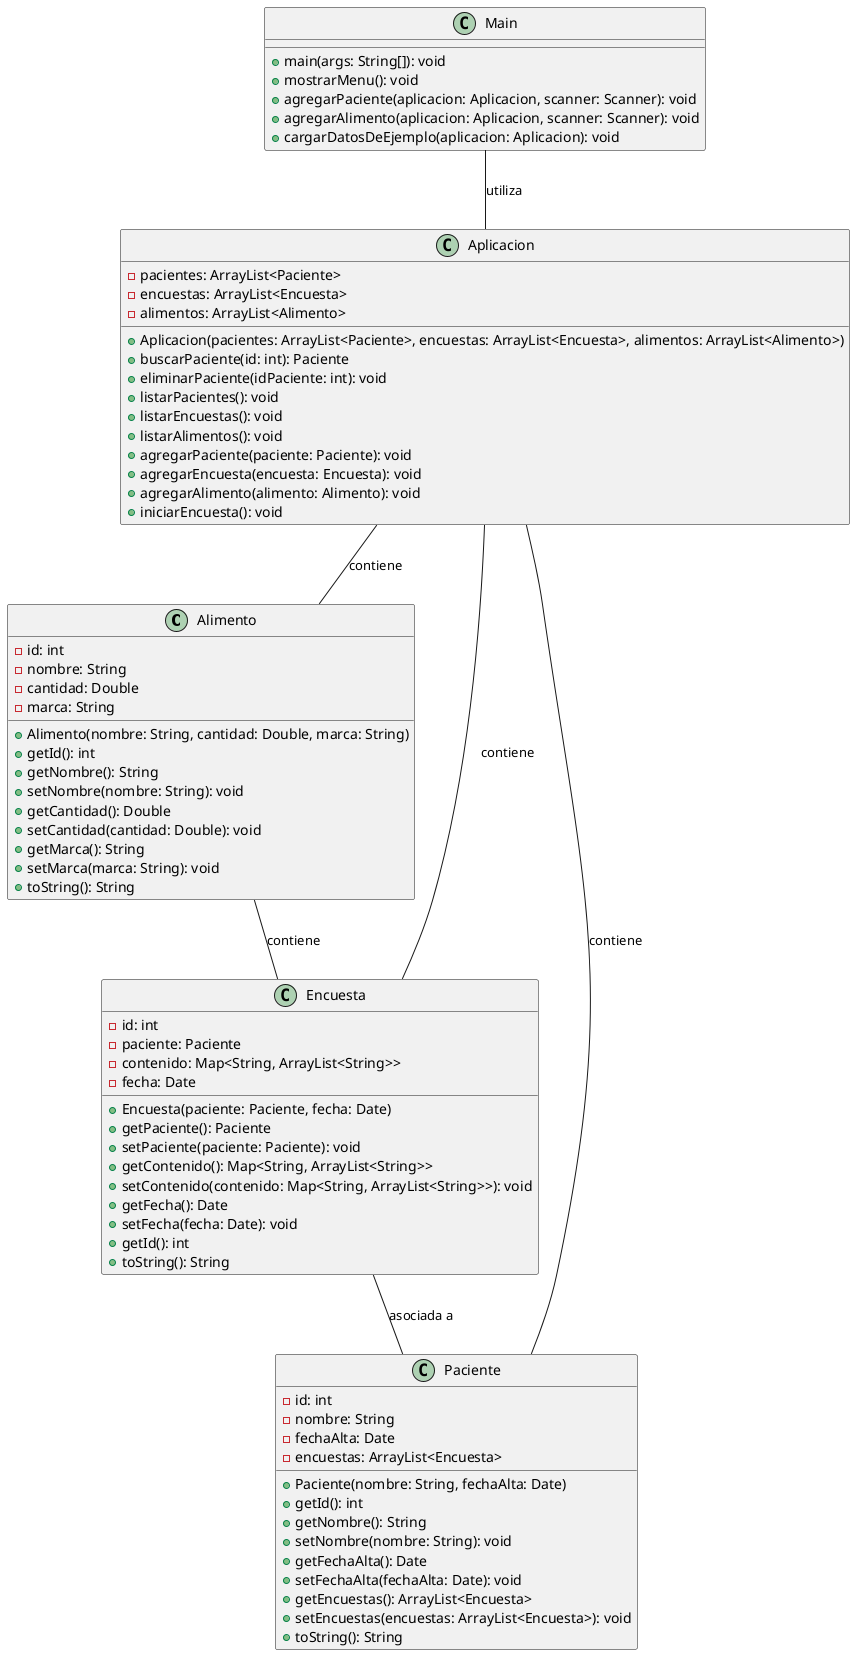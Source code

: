 @startuml
class Alimento {
  - id: int
  - nombre: String
  - cantidad: Double
  - marca: String
  + Alimento(nombre: String, cantidad: Double, marca: String)
  + getId(): int
  + getNombre(): String
  + setNombre(nombre: String): void
  + getCantidad(): Double
  + setCantidad(cantidad: Double): void
  + getMarca(): String
  + setMarca(marca: String): void
  + toString(): String
}

class Encuesta {
  - id: int
  - paciente: Paciente
  - contenido: Map<String, ArrayList<String>>
  - fecha: Date
  + Encuesta(paciente: Paciente, fecha: Date)
  + getPaciente(): Paciente
  + setPaciente(paciente: Paciente): void
  + getContenido(): Map<String, ArrayList<String>>
  + setContenido(contenido: Map<String, ArrayList<String>>): void
  + getFecha(): Date
  + setFecha(fecha: Date): void
  + getId(): int
  + toString(): String
}

class Aplicacion {
  - pacientes: ArrayList<Paciente>
  - encuestas: ArrayList<Encuesta>
  - alimentos: ArrayList<Alimento>
  + Aplicacion(pacientes: ArrayList<Paciente>, encuestas: ArrayList<Encuesta>, alimentos: ArrayList<Alimento>)
  + buscarPaciente(id: int): Paciente
  + eliminarPaciente(idPaciente: int): void
  + listarPacientes(): void
  + listarEncuestas(): void
  + listarAlimentos(): void
  + agregarPaciente(paciente: Paciente): void
  + agregarEncuesta(encuesta: Encuesta): void
  + agregarAlimento(alimento: Alimento): void
  + iniciarEncuesta(): void
}

class Paciente {
  - id: int
  - nombre: String
  - fechaAlta: Date
  - encuestas: ArrayList<Encuesta>
  + Paciente(nombre: String, fechaAlta: Date)
  + getId(): int
  + getNombre(): String
  + setNombre(nombre: String): void
  + getFechaAlta(): Date
  + setFechaAlta(fechaAlta: Date): void
  + getEncuestas(): ArrayList<Encuesta>
  + setEncuestas(encuestas: ArrayList<Encuesta>): void
  + toString(): String
}

class Main {
  + main(args: String[]): void
  + mostrarMenu(): void
  + agregarPaciente(aplicacion: Aplicacion, scanner: Scanner): void
  + agregarAlimento(aplicacion: Aplicacion, scanner: Scanner): void
  + cargarDatosDeEjemplo(aplicacion: Aplicacion): void
}

Alimento -- Encuesta: contiene
Encuesta -- Paciente: asociada a
Aplicacion -- Paciente: contiene
Aplicacion -- Encuesta: contiene
Aplicacion -- Alimento: contiene
Main -- Aplicacion: utiliza
@enduml
